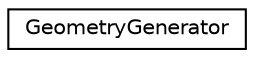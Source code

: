 digraph "Graphical Class Hierarchy"
{
 // LATEX_PDF_SIZE
  edge [fontname="Helvetica",fontsize="10",labelfontname="Helvetica",labelfontsize="10"];
  node [fontname="Helvetica",fontsize="10",shape=record];
  rankdir="LR";
  Node0 [label="GeometryGenerator",height=0.2,width=0.4,color="black", fillcolor="white", style="filled",URL="$class_geometry_generator.html",tooltip=" "];
}
